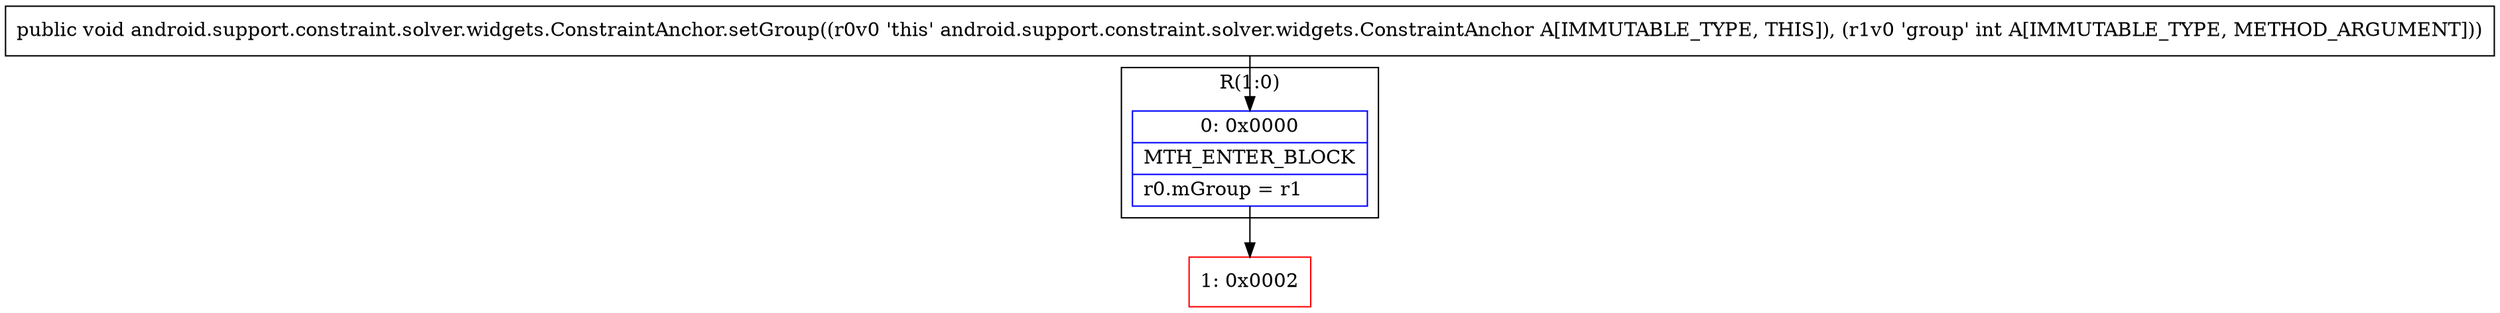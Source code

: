 digraph "CFG forandroid.support.constraint.solver.widgets.ConstraintAnchor.setGroup(I)V" {
subgraph cluster_Region_1781188661 {
label = "R(1:0)";
node [shape=record,color=blue];
Node_0 [shape=record,label="{0\:\ 0x0000|MTH_ENTER_BLOCK\l|r0.mGroup = r1\l}"];
}
Node_1 [shape=record,color=red,label="{1\:\ 0x0002}"];
MethodNode[shape=record,label="{public void android.support.constraint.solver.widgets.ConstraintAnchor.setGroup((r0v0 'this' android.support.constraint.solver.widgets.ConstraintAnchor A[IMMUTABLE_TYPE, THIS]), (r1v0 'group' int A[IMMUTABLE_TYPE, METHOD_ARGUMENT])) }"];
MethodNode -> Node_0;
Node_0 -> Node_1;
}


